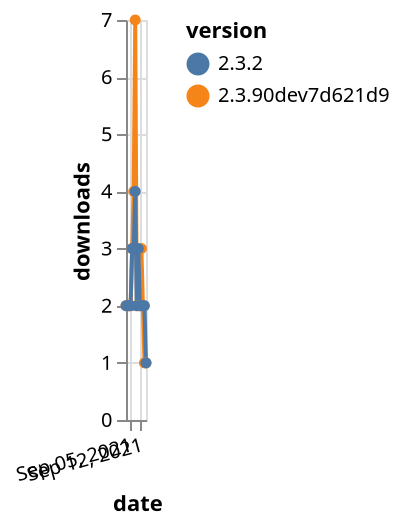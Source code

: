 {"$schema": "https://vega.github.io/schema/vega-lite/v5.json", "description": "A simple bar chart with embedded data.", "data": {"values": [{"date": "2021-09-03", "total": 4574, "delta": 2, "version": "2.3.90dev7d621d9"}, {"date": "2021-09-04", "total": 4576, "delta": 2, "version": "2.3.90dev7d621d9"}, {"date": "2021-09-05", "total": 4578, "delta": 2, "version": "2.3.90dev7d621d9"}, {"date": "2021-09-06", "total": 4580, "delta": 2, "version": "2.3.90dev7d621d9"}, {"date": "2021-09-07", "total": 4583, "delta": 3, "version": "2.3.90dev7d621d9"}, {"date": "2021-09-08", "total": 4587, "delta": 4, "version": "2.3.90dev7d621d9"}, {"date": "2021-09-09", "total": 4594, "delta": 7, "version": "2.3.90dev7d621d9"}, {"date": "2021-09-10", "total": 4596, "delta": 2, "version": "2.3.90dev7d621d9"}, {"date": "2021-09-11", "total": 4598, "delta": 2, "version": "2.3.90dev7d621d9"}, {"date": "2021-09-12", "total": 4600, "delta": 2, "version": "2.3.90dev7d621d9"}, {"date": "2021-09-13", "total": 4603, "delta": 3, "version": "2.3.90dev7d621d9"}, {"date": "2021-09-14", "total": 4605, "delta": 2, "version": "2.3.90dev7d621d9"}, {"date": "2021-09-15", "total": 4606, "delta": 1, "version": "2.3.90dev7d621d9"}, {"date": "2021-09-16", "total": 4607, "delta": 1, "version": "2.3.90dev7d621d9"}, {"date": "2021-09-03", "total": 2111, "delta": 2, "version": "2.3.2"}, {"date": "2021-09-04", "total": 2113, "delta": 2, "version": "2.3.2"}, {"date": "2021-09-05", "total": 2115, "delta": 2, "version": "2.3.2"}, {"date": "2021-09-06", "total": 2117, "delta": 2, "version": "2.3.2"}, {"date": "2021-09-07", "total": 2120, "delta": 3, "version": "2.3.2"}, {"date": "2021-09-08", "total": 2123, "delta": 3, "version": "2.3.2"}, {"date": "2021-09-09", "total": 2127, "delta": 4, "version": "2.3.2"}, {"date": "2021-09-10", "total": 2129, "delta": 2, "version": "2.3.2"}, {"date": "2021-09-11", "total": 2132, "delta": 3, "version": "2.3.2"}, {"date": "2021-09-12", "total": 2134, "delta": 2, "version": "2.3.2"}, {"date": "2021-09-13", "total": 2136, "delta": 2, "version": "2.3.2"}, {"date": "2021-09-14", "total": 2138, "delta": 2, "version": "2.3.2"}, {"date": "2021-09-15", "total": 2140, "delta": 2, "version": "2.3.2"}, {"date": "2021-09-16", "total": 2141, "delta": 1, "version": "2.3.2"}]}, "width": "container", "mark": {"type": "line", "point": {"filled": true}}, "encoding": {"x": {"field": "date", "type": "temporal", "timeUnit": "yearmonthdate", "title": "date", "axis": {"labelAngle": -15}}, "y": {"field": "delta", "type": "quantitative", "title": "downloads"}, "color": {"field": "version", "type": "nominal"}, "tooltip": {"field": "delta"}}}